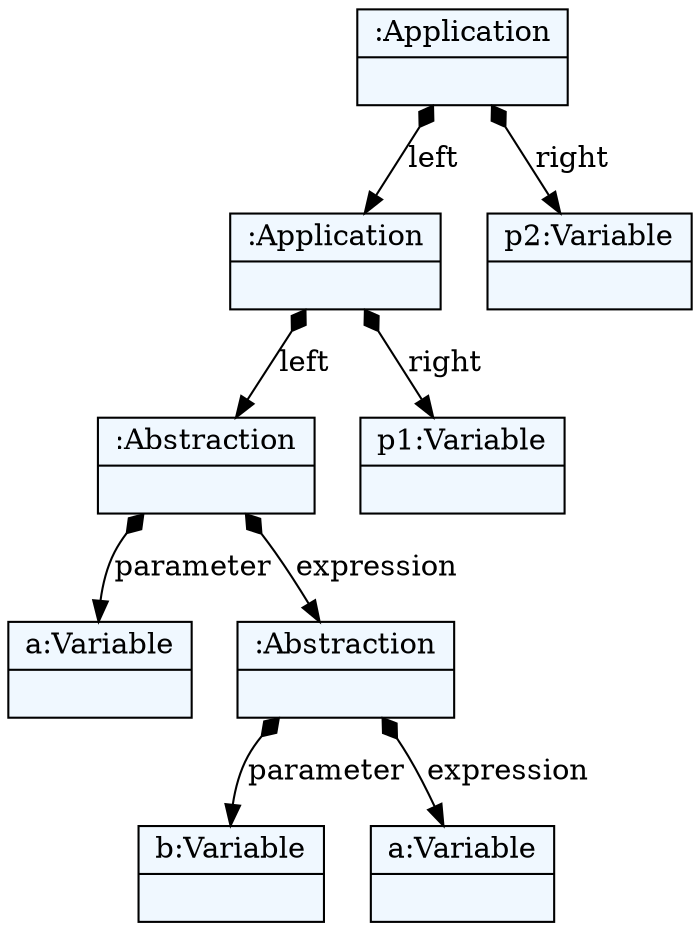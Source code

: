 
    digraph textX {
    fontname = "Bitstream Vera Sans"
    fontsize = 8
    node[
        shape=record,
        style=filled,
        fillcolor=aliceblue
    ]
    nodesep = 0.3
    edge[dir=black,arrowtail=empty]


2358446948304 -> 2358444581760 [label="left" arrowtail=diamond dir=both]
2358444581760 -> 2358444581808 [label="left" arrowtail=diamond dir=both]
2358444581808 -> 2358444581856 [label="parameter" arrowtail=diamond dir=both]
2358444581856[label="{a:Variable|}"]
2358444581808 -> 2358444581904 [label="expression" arrowtail=diamond dir=both]
2358444581904 -> 2358444581424 [label="parameter" arrowtail=diamond dir=both]
2358444581424[label="{b:Variable|}"]
2358444581904 -> 2358444581664 [label="expression" arrowtail=diamond dir=both]
2358444581664[label="{a:Variable|}"]
2358444581904[label="{:Abstraction|}"]
2358444581808[label="{:Abstraction|}"]
2358444581760 -> 2358445652816 [label="right" arrowtail=diamond dir=both]
2358445652816[label="{p1:Variable|}"]
2358444581760[label="{:Application|}"]
2358446948304 -> 2358446948256 [label="right" arrowtail=diamond dir=both]
2358446948256[label="{p2:Variable|}"]
2358446948304[label="{:Application|}"]

}

